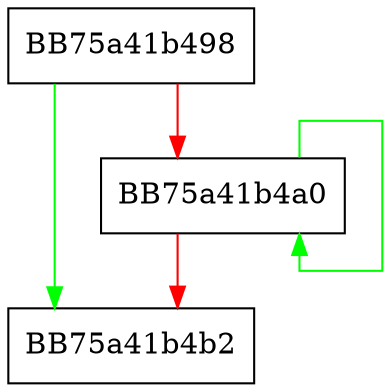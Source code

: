 digraph EntropyUpdate {
  node [shape="box"];
  graph [splines=ortho];
  BB75a41b498 -> BB75a41b4b2 [color="green"];
  BB75a41b498 -> BB75a41b4a0 [color="red"];
  BB75a41b4a0 -> BB75a41b4a0 [color="green"];
  BB75a41b4a0 -> BB75a41b4b2 [color="red"];
}